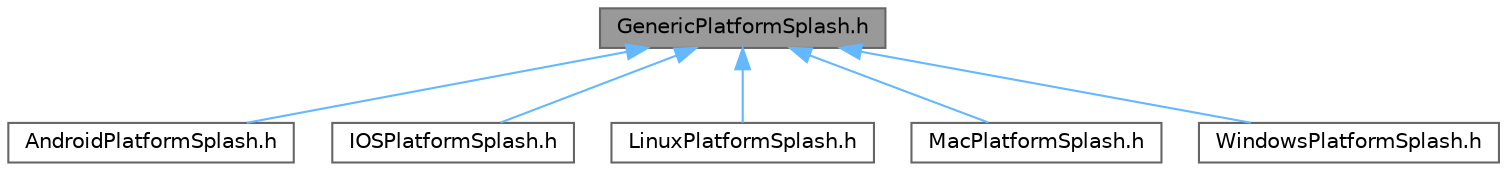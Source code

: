 digraph "GenericPlatformSplash.h"
{
 // INTERACTIVE_SVG=YES
 // LATEX_PDF_SIZE
  bgcolor="transparent";
  edge [fontname=Helvetica,fontsize=10,labelfontname=Helvetica,labelfontsize=10];
  node [fontname=Helvetica,fontsize=10,shape=box,height=0.2,width=0.4];
  Node1 [id="Node000001",label="GenericPlatformSplash.h",height=0.2,width=0.4,color="gray40", fillcolor="grey60", style="filled", fontcolor="black",tooltip=" "];
  Node1 -> Node2 [id="edge1_Node000001_Node000002",dir="back",color="steelblue1",style="solid",tooltip=" "];
  Node2 [id="Node000002",label="AndroidPlatformSplash.h",height=0.2,width=0.4,color="grey40", fillcolor="white", style="filled",URL="$db/d62/AndroidPlatformSplash_8h.html",tooltip=" "];
  Node1 -> Node3 [id="edge2_Node000001_Node000003",dir="back",color="steelblue1",style="solid",tooltip=" "];
  Node3 [id="Node000003",label="IOSPlatformSplash.h",height=0.2,width=0.4,color="grey40", fillcolor="white", style="filled",URL="$d1/d03/IOSPlatformSplash_8h.html",tooltip=" "];
  Node1 -> Node4 [id="edge3_Node000001_Node000004",dir="back",color="steelblue1",style="solid",tooltip=" "];
  Node4 [id="Node000004",label="LinuxPlatformSplash.h",height=0.2,width=0.4,color="grey40", fillcolor="white", style="filled",URL="$d9/d32/LinuxPlatformSplash_8h.html",tooltip=" "];
  Node1 -> Node5 [id="edge4_Node000001_Node000005",dir="back",color="steelblue1",style="solid",tooltip=" "];
  Node5 [id="Node000005",label="MacPlatformSplash.h",height=0.2,width=0.4,color="grey40", fillcolor="white", style="filled",URL="$df/d4a/MacPlatformSplash_8h.html",tooltip=" "];
  Node1 -> Node6 [id="edge5_Node000001_Node000006",dir="back",color="steelblue1",style="solid",tooltip=" "];
  Node6 [id="Node000006",label="WindowsPlatformSplash.h",height=0.2,width=0.4,color="grey40", fillcolor="white", style="filled",URL="$d6/da4/WindowsPlatformSplash_8h.html",tooltip=" "];
}
